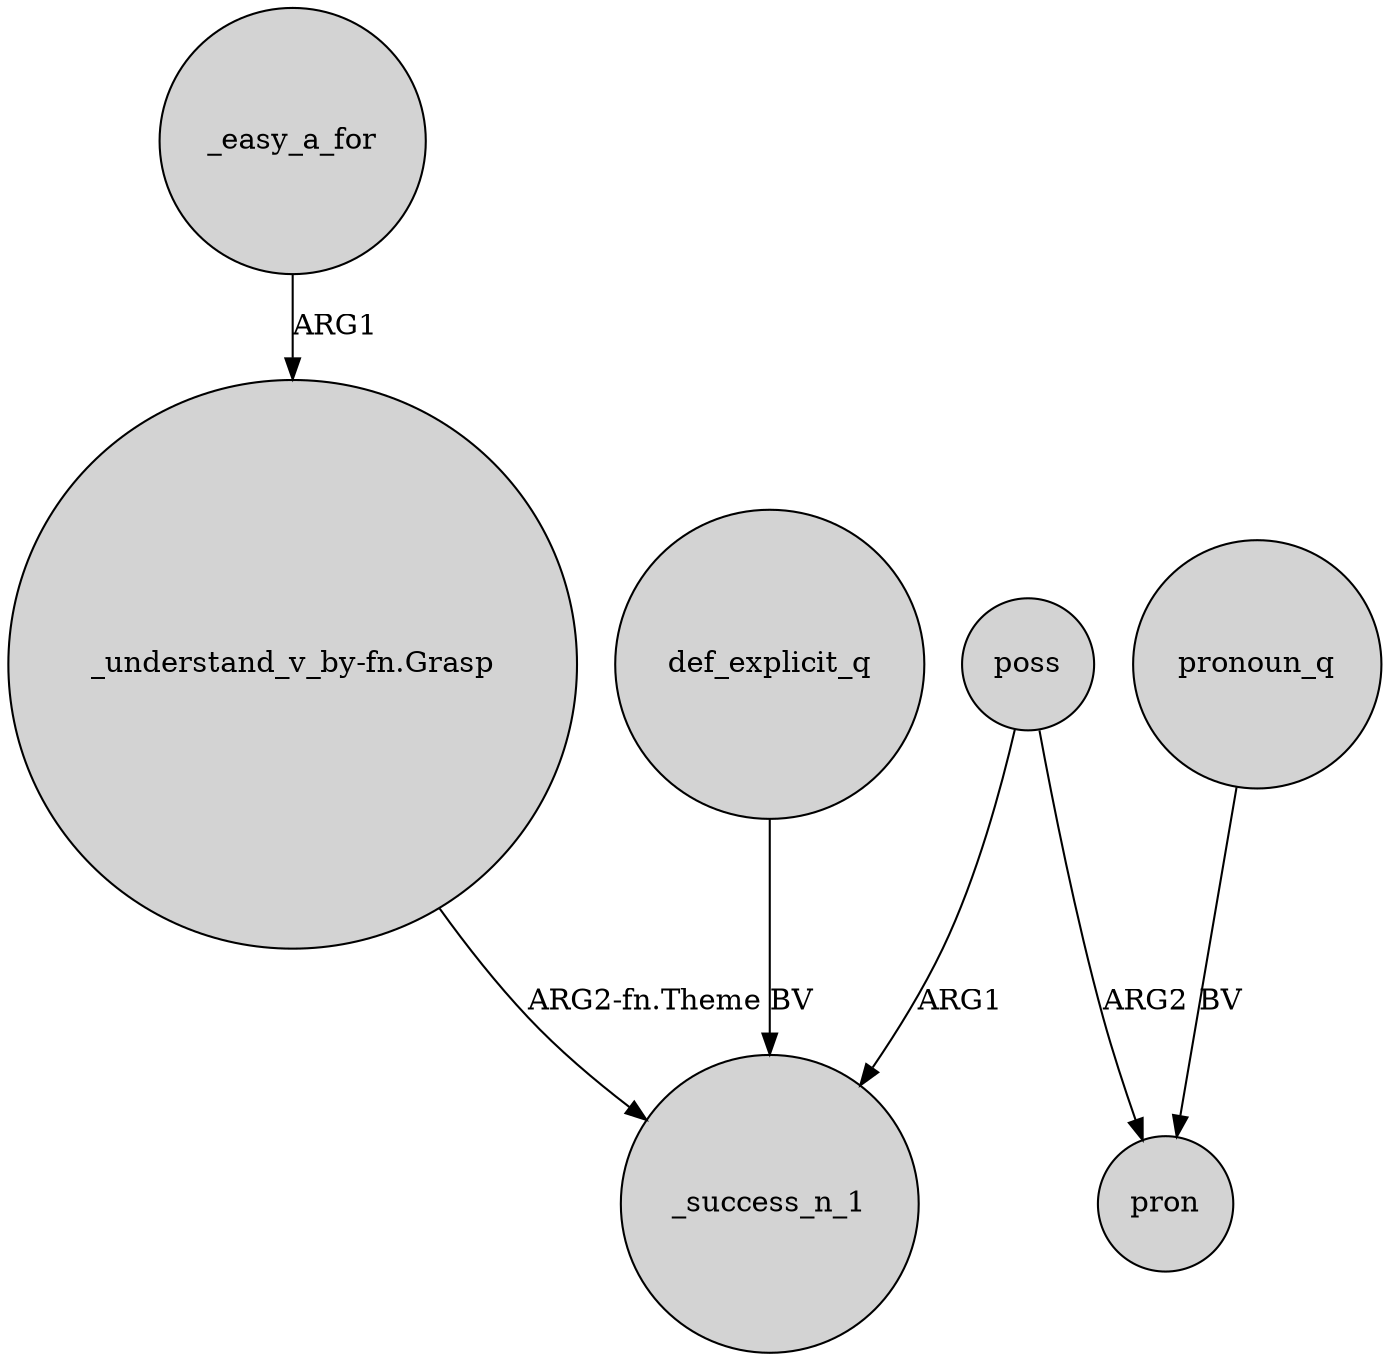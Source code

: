digraph {
	node [shape=circle style=filled]
	_easy_a_for -> "_understand_v_by-fn.Grasp" [label=ARG1]
	poss -> _success_n_1 [label=ARG1]
	poss -> pron [label=ARG2]
	"_understand_v_by-fn.Grasp" -> _success_n_1 [label="ARG2-fn.Theme"]
	def_explicit_q -> _success_n_1 [label=BV]
	pronoun_q -> pron [label=BV]
}
